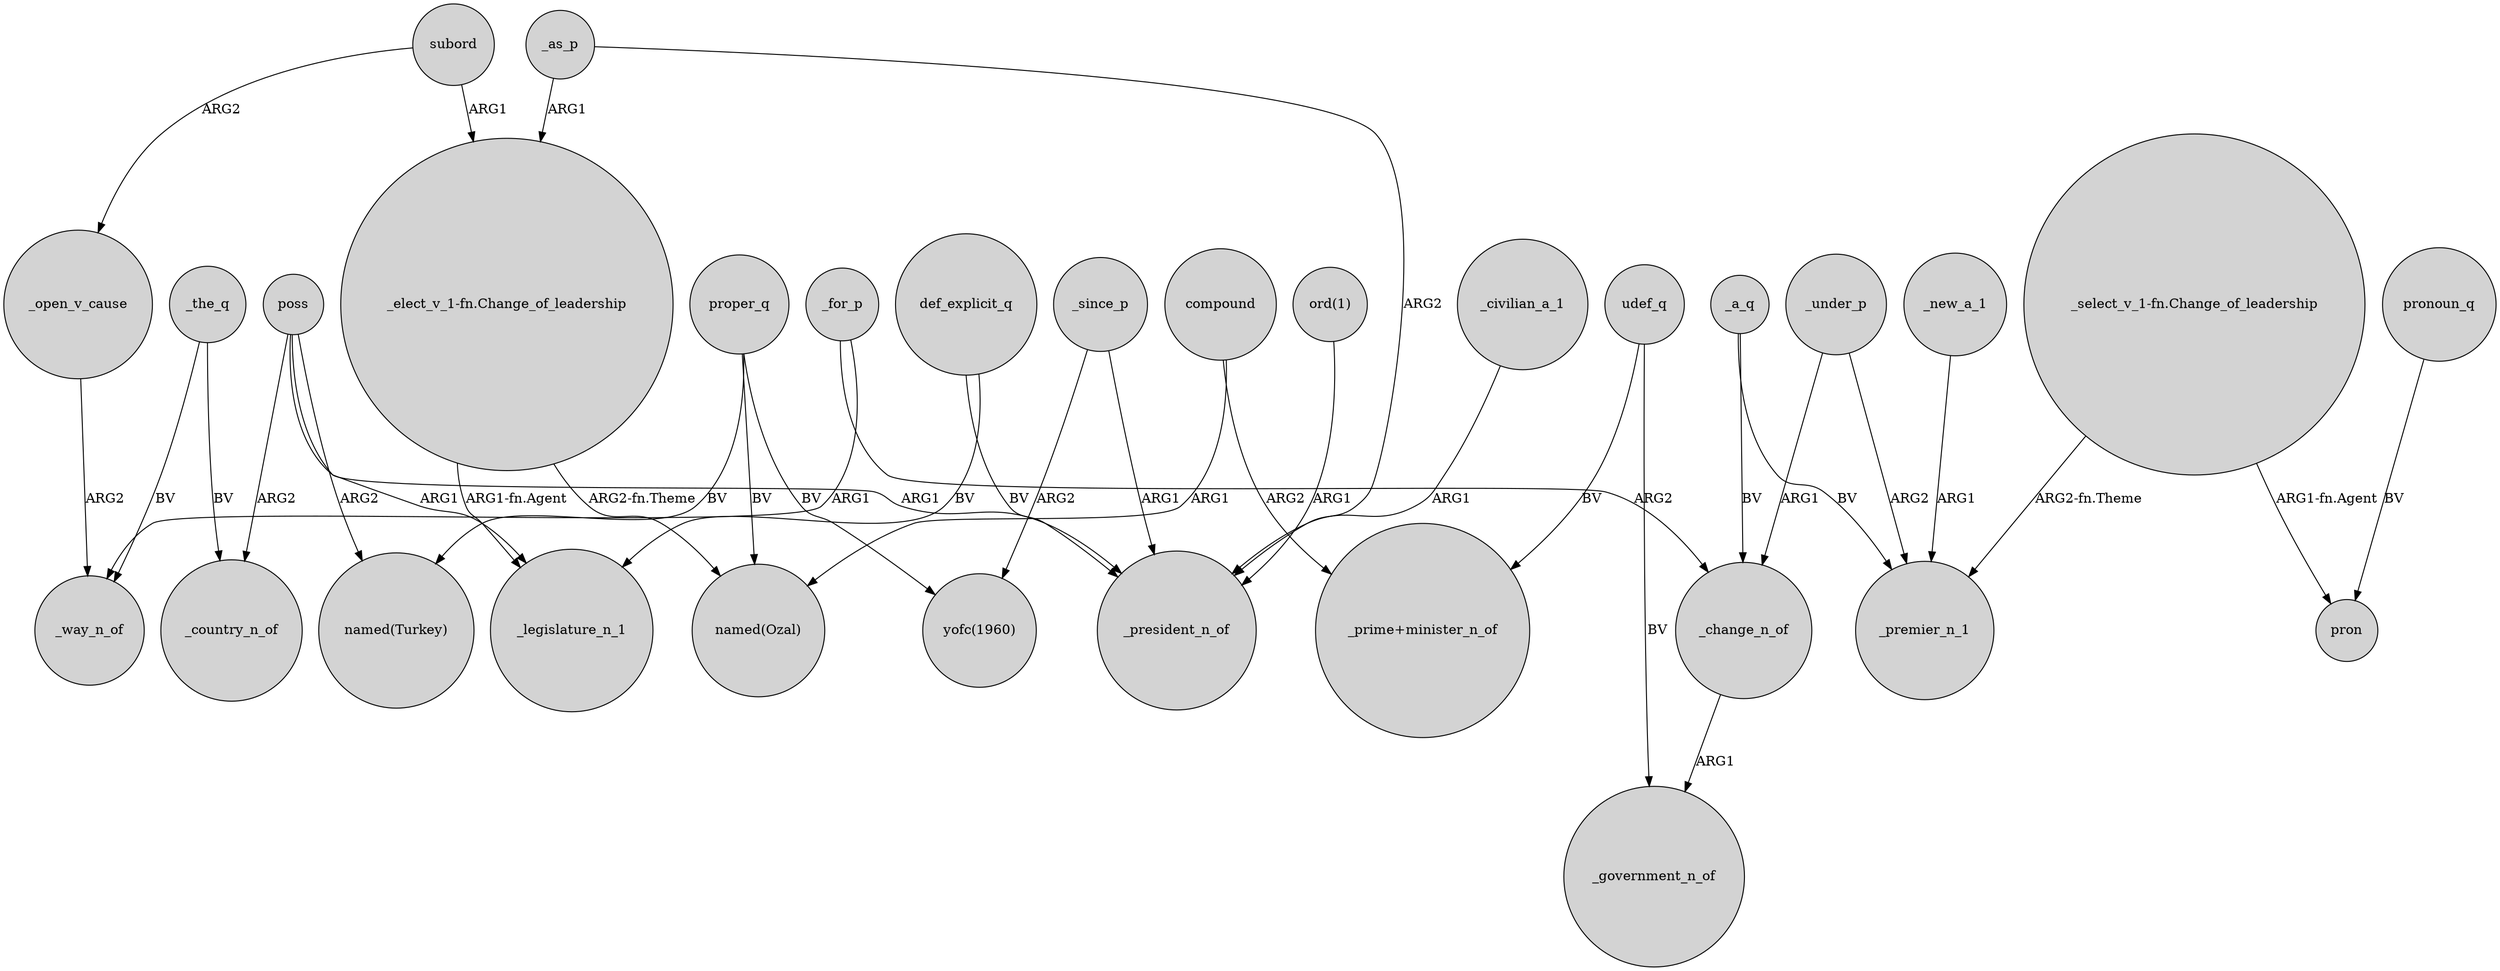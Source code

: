 digraph {
	node [shape=circle style=filled]
	poss -> _country_n_of [label=ARG2]
	"ord(1)" -> _president_n_of [label=ARG1]
	proper_q -> "yofc(1960)" [label=BV]
	_as_p -> "_elect_v_1-fn.Change_of_leadership" [label=ARG1]
	compound -> "_prime+minister_n_of" [label=ARG2]
	udef_q -> _government_n_of [label=BV]
	poss -> "named(Turkey)" [label=ARG2]
	compound -> "named(Ozal)" [label=ARG1]
	_under_p -> _change_n_of [label=ARG1]
	_the_q -> _way_n_of [label=BV]
	_open_v_cause -> _way_n_of [label=ARG2]
	_under_p -> _premier_n_1 [label=ARG2]
	_as_p -> _president_n_of [label=ARG2]
	poss -> _president_n_of [label=ARG1]
	proper_q -> "named(Ozal)" [label=BV]
	_the_q -> _country_n_of [label=BV]
	pronoun_q -> pron [label=BV]
	udef_q -> "_prime+minister_n_of" [label=BV]
	_civilian_a_1 -> _president_n_of [label=ARG1]
	subord -> _open_v_cause [label=ARG2]
	def_explicit_q -> _president_n_of [label=BV]
	_for_p -> _way_n_of [label=ARG1]
	def_explicit_q -> _legislature_n_1 [label=BV]
	_new_a_1 -> _premier_n_1 [label=ARG1]
	"_select_v_1-fn.Change_of_leadership" -> _premier_n_1 [label="ARG2-fn.Theme"]
	"_elect_v_1-fn.Change_of_leadership" -> "named(Ozal)" [label="ARG2-fn.Theme"]
	"_select_v_1-fn.Change_of_leadership" -> pron [label="ARG1-fn.Agent"]
	_for_p -> _change_n_of [label=ARG2]
	poss -> _legislature_n_1 [label=ARG1]
	proper_q -> "named(Turkey)" [label=BV]
	subord -> "_elect_v_1-fn.Change_of_leadership" [label=ARG1]
	_since_p -> _president_n_of [label=ARG1]
	_since_p -> "yofc(1960)" [label=ARG2]
	_a_q -> _change_n_of [label=BV]
	"_elect_v_1-fn.Change_of_leadership" -> _legislature_n_1 [label="ARG1-fn.Agent"]
	_a_q -> _premier_n_1 [label=BV]
	_change_n_of -> _government_n_of [label=ARG1]
}
